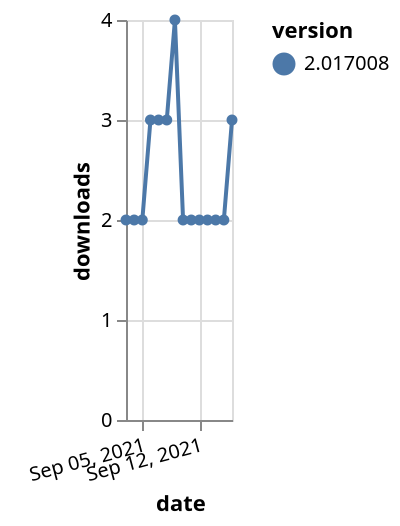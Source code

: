 {"$schema": "https://vega.github.io/schema/vega-lite/v5.json", "description": "A simple bar chart with embedded data.", "data": {"values": [{"date": "2021-09-03", "total": 3595, "delta": 2, "version": "2.017008"}, {"date": "2021-09-04", "total": 3597, "delta": 2, "version": "2.017008"}, {"date": "2021-09-05", "total": 3599, "delta": 2, "version": "2.017008"}, {"date": "2021-09-06", "total": 3602, "delta": 3, "version": "2.017008"}, {"date": "2021-09-07", "total": 3605, "delta": 3, "version": "2.017008"}, {"date": "2021-09-08", "total": 3608, "delta": 3, "version": "2.017008"}, {"date": "2021-09-09", "total": 3612, "delta": 4, "version": "2.017008"}, {"date": "2021-09-10", "total": 3614, "delta": 2, "version": "2.017008"}, {"date": "2021-09-11", "total": 3616, "delta": 2, "version": "2.017008"}, {"date": "2021-09-12", "total": 3618, "delta": 2, "version": "2.017008"}, {"date": "2021-09-13", "total": 3620, "delta": 2, "version": "2.017008"}, {"date": "2021-09-14", "total": 3622, "delta": 2, "version": "2.017008"}, {"date": "2021-09-15", "total": 3624, "delta": 2, "version": "2.017008"}, {"date": "2021-09-16", "total": 3627, "delta": 3, "version": "2.017008"}]}, "width": "container", "mark": {"type": "line", "point": {"filled": true}}, "encoding": {"x": {"field": "date", "type": "temporal", "timeUnit": "yearmonthdate", "title": "date", "axis": {"labelAngle": -15}}, "y": {"field": "delta", "type": "quantitative", "title": "downloads"}, "color": {"field": "version", "type": "nominal"}, "tooltip": {"field": "delta"}}}
